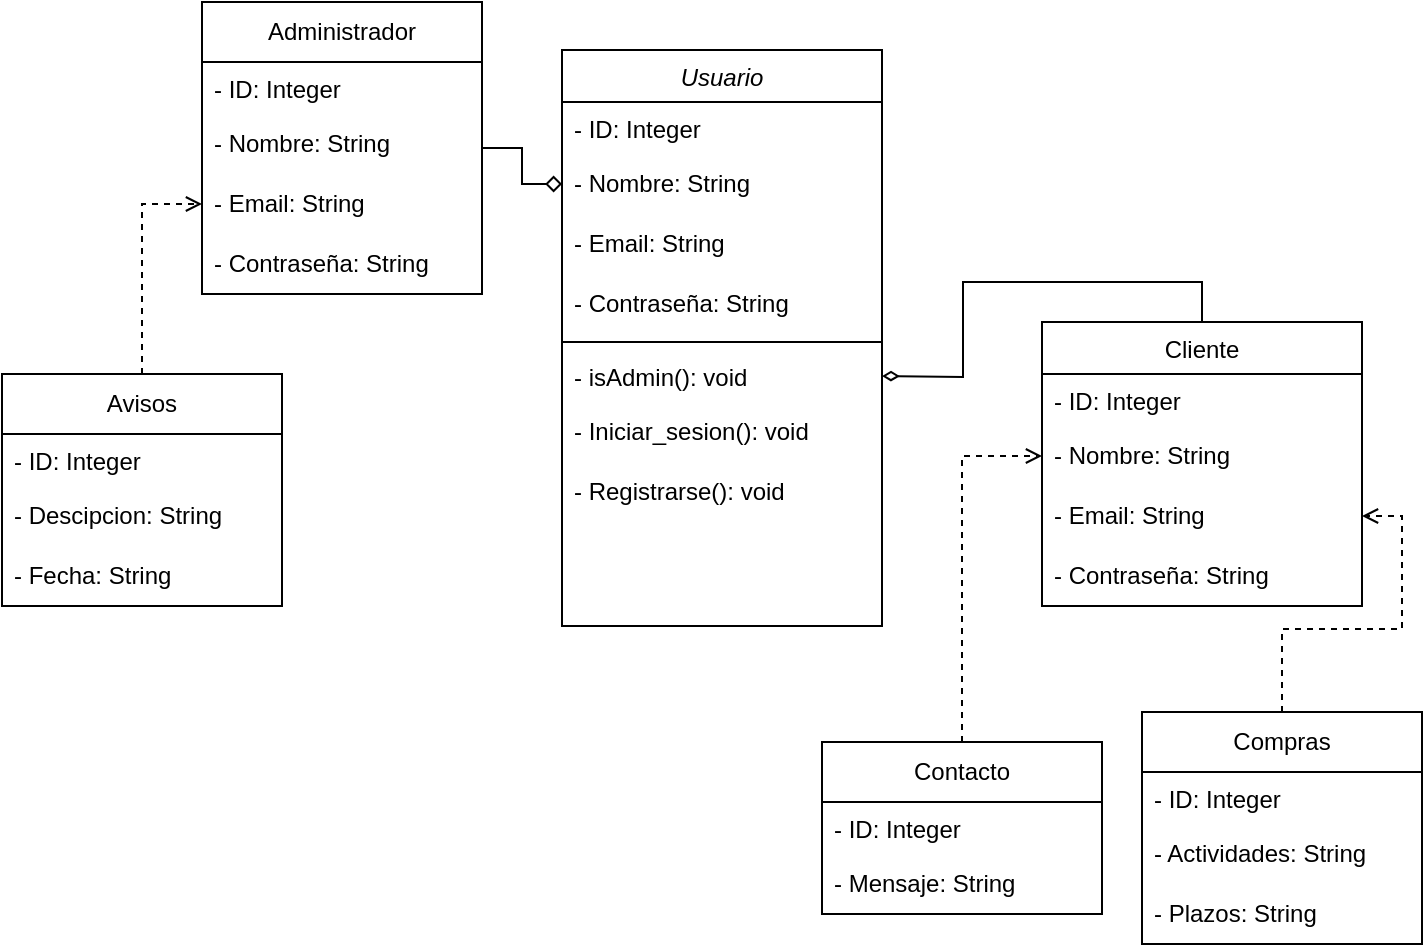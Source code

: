 <mxfile version="24.7.17">
  <diagram id="C5RBs43oDa-KdzZeNtuy" name="Page-1">
    <mxGraphModel dx="880" dy="468" grid="1" gridSize="10" guides="1" tooltips="1" connect="1" arrows="1" fold="1" page="1" pageScale="1" pageWidth="827" pageHeight="1169" math="0" shadow="0">
      <root>
        <mxCell id="WIyWlLk6GJQsqaUBKTNV-0" />
        <mxCell id="WIyWlLk6GJQsqaUBKTNV-1" parent="WIyWlLk6GJQsqaUBKTNV-0" />
        <mxCell id="zkfFHV4jXpPFQw0GAbJ--0" value="Usuario" style="swimlane;fontStyle=2;align=center;verticalAlign=top;childLayout=stackLayout;horizontal=1;startSize=26;horizontalStack=0;resizeParent=1;resizeLast=0;collapsible=1;marginBottom=0;rounded=0;shadow=0;strokeWidth=1;" parent="WIyWlLk6GJQsqaUBKTNV-1" vertex="1">
          <mxGeometry x="350" y="114" width="160" height="288" as="geometry">
            <mxRectangle x="230" y="140" width="160" height="26" as="alternateBounds" />
          </mxGeometry>
        </mxCell>
        <mxCell id="xCKa0ipeCqc7AowsJLKn-46" value="- ID: Integer" style="text;align=left;verticalAlign=top;spacingLeft=4;spacingRight=4;overflow=hidden;rotatable=0;points=[[0,0.5],[1,0.5]];portConstraint=eastwest;" parent="zkfFHV4jXpPFQw0GAbJ--0" vertex="1">
          <mxGeometry y="26" width="160" height="26" as="geometry" />
        </mxCell>
        <mxCell id="xCKa0ipeCqc7AowsJLKn-47" value="- Nombre: String" style="text;strokeColor=none;fillColor=none;align=left;verticalAlign=middle;spacingLeft=4;spacingRight=4;overflow=hidden;points=[[0,0.5],[1,0.5]];portConstraint=eastwest;rotatable=0;whiteSpace=wrap;html=1;" parent="zkfFHV4jXpPFQw0GAbJ--0" vertex="1">
          <mxGeometry y="52" width="160" height="30" as="geometry" />
        </mxCell>
        <mxCell id="xCKa0ipeCqc7AowsJLKn-48" value="- Email: String" style="text;strokeColor=none;fillColor=none;align=left;verticalAlign=middle;spacingLeft=4;spacingRight=4;overflow=hidden;points=[[0,0.5],[1,0.5]];portConstraint=eastwest;rotatable=0;whiteSpace=wrap;html=1;" parent="zkfFHV4jXpPFQw0GAbJ--0" vertex="1">
          <mxGeometry y="82" width="160" height="30" as="geometry" />
        </mxCell>
        <mxCell id="xCKa0ipeCqc7AowsJLKn-49" value="- Contraseña: String" style="text;strokeColor=none;fillColor=none;align=left;verticalAlign=middle;spacingLeft=4;spacingRight=4;overflow=hidden;points=[[0,0.5],[1,0.5]];portConstraint=eastwest;rotatable=0;whiteSpace=wrap;html=1;" parent="zkfFHV4jXpPFQw0GAbJ--0" vertex="1">
          <mxGeometry y="112" width="160" height="30" as="geometry" />
        </mxCell>
        <mxCell id="zkfFHV4jXpPFQw0GAbJ--4" value="" style="line;html=1;strokeWidth=1;align=left;verticalAlign=middle;spacingTop=-1;spacingLeft=3;spacingRight=3;rotatable=0;labelPosition=right;points=[];portConstraint=eastwest;" parent="zkfFHV4jXpPFQw0GAbJ--0" vertex="1">
          <mxGeometry y="142" width="160" height="8" as="geometry" />
        </mxCell>
        <mxCell id="xCKa0ipeCqc7AowsJLKn-1" value="- isAdmin(): void" style="text;align=left;verticalAlign=top;spacingLeft=4;spacingRight=4;overflow=hidden;rotatable=0;points=[[0,0.5],[1,0.5]];portConstraint=eastwest;" parent="zkfFHV4jXpPFQw0GAbJ--0" vertex="1">
          <mxGeometry y="150" width="160" height="26" as="geometry" />
        </mxCell>
        <mxCell id="xCKa0ipeCqc7AowsJLKn-34" value="- Iniciar_sesion(): void" style="text;strokeColor=none;fillColor=none;align=left;verticalAlign=middle;spacingLeft=4;spacingRight=4;overflow=hidden;points=[[0,0.5],[1,0.5]];portConstraint=eastwest;rotatable=0;whiteSpace=wrap;html=1;" parent="zkfFHV4jXpPFQw0GAbJ--0" vertex="1">
          <mxGeometry y="176" width="160" height="30" as="geometry" />
        </mxCell>
        <mxCell id="xCKa0ipeCqc7AowsJLKn-35" value="- Registrarse(): void" style="text;strokeColor=none;fillColor=none;align=left;verticalAlign=middle;spacingLeft=4;spacingRight=4;overflow=hidden;points=[[0,0.5],[1,0.5]];portConstraint=eastwest;rotatable=0;whiteSpace=wrap;html=1;" parent="zkfFHV4jXpPFQw0GAbJ--0" vertex="1">
          <mxGeometry y="206" width="160" height="30" as="geometry" />
        </mxCell>
        <mxCell id="xCKa0ipeCqc7AowsJLKn-3" style="edgeStyle=orthogonalEdgeStyle;rounded=0;orthogonalLoop=1;jettySize=auto;html=1;endArrow=diamondThin;endFill=0;exitX=0.5;exitY=0;exitDx=0;exitDy=0;entryX=1;entryY=0.5;entryDx=0;entryDy=0;" parent="WIyWlLk6GJQsqaUBKTNV-1" source="zkfFHV4jXpPFQw0GAbJ--6" edge="1">
          <mxGeometry relative="1" as="geometry">
            <mxPoint x="510" y="277" as="targetPoint" />
          </mxGeometry>
        </mxCell>
        <mxCell id="zkfFHV4jXpPFQw0GAbJ--6" value="Cliente" style="swimlane;fontStyle=0;align=center;verticalAlign=top;childLayout=stackLayout;horizontal=1;startSize=26;horizontalStack=0;resizeParent=1;resizeLast=0;collapsible=1;marginBottom=0;rounded=0;shadow=0;strokeWidth=1;" parent="WIyWlLk6GJQsqaUBKTNV-1" vertex="1">
          <mxGeometry x="590" y="250" width="160" height="142" as="geometry">
            <mxRectangle x="130" y="380" width="160" height="26" as="alternateBounds" />
          </mxGeometry>
        </mxCell>
        <mxCell id="xCKa0ipeCqc7AowsJLKn-42" value="- ID: Integer" style="text;align=left;verticalAlign=top;spacingLeft=4;spacingRight=4;overflow=hidden;rotatable=0;points=[[0,0.5],[1,0.5]];portConstraint=eastwest;" parent="zkfFHV4jXpPFQw0GAbJ--6" vertex="1">
          <mxGeometry y="26" width="160" height="26" as="geometry" />
        </mxCell>
        <mxCell id="xCKa0ipeCqc7AowsJLKn-43" value="- Nombre: String" style="text;strokeColor=none;fillColor=none;align=left;verticalAlign=middle;spacingLeft=4;spacingRight=4;overflow=hidden;points=[[0,0.5],[1,0.5]];portConstraint=eastwest;rotatable=0;whiteSpace=wrap;html=1;" parent="zkfFHV4jXpPFQw0GAbJ--6" vertex="1">
          <mxGeometry y="52" width="160" height="30" as="geometry" />
        </mxCell>
        <mxCell id="xCKa0ipeCqc7AowsJLKn-45" value="- Email: String" style="text;strokeColor=none;fillColor=none;align=left;verticalAlign=middle;spacingLeft=4;spacingRight=4;overflow=hidden;points=[[0,0.5],[1,0.5]];portConstraint=eastwest;rotatable=0;whiteSpace=wrap;html=1;" parent="zkfFHV4jXpPFQw0GAbJ--6" vertex="1">
          <mxGeometry y="82" width="160" height="30" as="geometry" />
        </mxCell>
        <mxCell id="UXZJ3JrZbIx_6nrmGlG5-0" value="- Contraseña: String" style="text;strokeColor=none;fillColor=none;align=left;verticalAlign=middle;spacingLeft=4;spacingRight=4;overflow=hidden;points=[[0,0.5],[1,0.5]];portConstraint=eastwest;rotatable=0;whiteSpace=wrap;html=1;" parent="zkfFHV4jXpPFQw0GAbJ--6" vertex="1">
          <mxGeometry y="112" width="160" height="30" as="geometry" />
        </mxCell>
        <mxCell id="xCKa0ipeCqc7AowsJLKn-25" style="edgeStyle=orthogonalEdgeStyle;rounded=0;orthogonalLoop=1;jettySize=auto;html=1;entryX=0;entryY=0.5;entryDx=0;entryDy=0;endArrow=open;endFill=0;dashed=1;exitX=0.5;exitY=0;exitDx=0;exitDy=0;" parent="WIyWlLk6GJQsqaUBKTNV-1" source="xCKa0ipeCqc7AowsJLKn-9" target="xCKa0ipeCqc7AowsJLKn-43" edge="1">
          <mxGeometry relative="1" as="geometry" />
        </mxCell>
        <mxCell id="xCKa0ipeCqc7AowsJLKn-9" value="Contacto" style="swimlane;fontStyle=0;childLayout=stackLayout;horizontal=1;startSize=30;horizontalStack=0;resizeParent=1;resizeParentMax=0;resizeLast=0;collapsible=1;marginBottom=0;whiteSpace=wrap;html=1;" parent="WIyWlLk6GJQsqaUBKTNV-1" vertex="1">
          <mxGeometry x="480" y="460" width="140" height="86" as="geometry" />
        </mxCell>
        <mxCell id="zAy5JhXT5gN1dP9ICcku-5" value="- ID: Integer" style="text;align=left;verticalAlign=top;spacingLeft=4;spacingRight=4;overflow=hidden;rotatable=0;points=[[0,0.5],[1,0.5]];portConstraint=eastwest;" parent="xCKa0ipeCqc7AowsJLKn-9" vertex="1">
          <mxGeometry y="30" width="140" height="26" as="geometry" />
        </mxCell>
        <mxCell id="xCKa0ipeCqc7AowsJLKn-12" value="- Mensaje: String" style="text;strokeColor=none;fillColor=none;align=left;verticalAlign=middle;spacingLeft=4;spacingRight=4;overflow=hidden;points=[[0,0.5],[1,0.5]];portConstraint=eastwest;rotatable=0;whiteSpace=wrap;html=1;" parent="xCKa0ipeCqc7AowsJLKn-9" vertex="1">
          <mxGeometry y="56" width="140" height="30" as="geometry" />
        </mxCell>
        <mxCell id="xCKa0ipeCqc7AowsJLKn-26" style="edgeStyle=orthogonalEdgeStyle;rounded=0;orthogonalLoop=1;jettySize=auto;html=1;exitX=0.5;exitY=0;exitDx=0;exitDy=0;entryX=1;entryY=0.5;entryDx=0;entryDy=0;endArrow=open;endFill=0;dashed=1;" parent="WIyWlLk6GJQsqaUBKTNV-1" source="xCKa0ipeCqc7AowsJLKn-13" target="xCKa0ipeCqc7AowsJLKn-45" edge="1">
          <mxGeometry relative="1" as="geometry" />
        </mxCell>
        <mxCell id="xCKa0ipeCqc7AowsJLKn-13" value="Compras" style="swimlane;fontStyle=0;childLayout=stackLayout;horizontal=1;startSize=30;horizontalStack=0;resizeParent=1;resizeParentMax=0;resizeLast=0;collapsible=1;marginBottom=0;whiteSpace=wrap;html=1;" parent="WIyWlLk6GJQsqaUBKTNV-1" vertex="1">
          <mxGeometry x="640" y="445" width="140" height="116" as="geometry" />
        </mxCell>
        <mxCell id="zAy5JhXT5gN1dP9ICcku-6" value="- ID: Integer" style="text;align=left;verticalAlign=top;spacingLeft=4;spacingRight=4;overflow=hidden;rotatable=0;points=[[0,0.5],[1,0.5]];portConstraint=eastwest;" parent="xCKa0ipeCqc7AowsJLKn-13" vertex="1">
          <mxGeometry y="30" width="140" height="26" as="geometry" />
        </mxCell>
        <mxCell id="xCKa0ipeCqc7AowsJLKn-14" value="- Actividades: String" style="text;strokeColor=none;fillColor=none;align=left;verticalAlign=middle;spacingLeft=4;spacingRight=4;overflow=hidden;points=[[0,0.5],[1,0.5]];portConstraint=eastwest;rotatable=0;whiteSpace=wrap;html=1;" parent="xCKa0ipeCqc7AowsJLKn-13" vertex="1">
          <mxGeometry y="56" width="140" height="30" as="geometry" />
        </mxCell>
        <mxCell id="xCKa0ipeCqc7AowsJLKn-15" value="- Plazos: String" style="text;strokeColor=none;fillColor=none;align=left;verticalAlign=middle;spacingLeft=4;spacingRight=4;overflow=hidden;points=[[0,0.5],[1,0.5]];portConstraint=eastwest;rotatable=0;whiteSpace=wrap;html=1;" parent="xCKa0ipeCqc7AowsJLKn-13" vertex="1">
          <mxGeometry y="86" width="140" height="30" as="geometry" />
        </mxCell>
        <mxCell id="xCKa0ipeCqc7AowsJLKn-28" style="edgeStyle=orthogonalEdgeStyle;rounded=0;orthogonalLoop=1;jettySize=auto;html=1;entryX=0;entryY=0.5;entryDx=0;entryDy=0;endArrow=open;endFill=0;dashed=1;" parent="WIyWlLk6GJQsqaUBKTNV-1" source="xCKa0ipeCqc7AowsJLKn-17" target="xCKa0ipeCqc7AowsJLKn-23" edge="1">
          <mxGeometry relative="1" as="geometry" />
        </mxCell>
        <mxCell id="xCKa0ipeCqc7AowsJLKn-17" value="Avisos" style="swimlane;fontStyle=0;childLayout=stackLayout;horizontal=1;startSize=30;horizontalStack=0;resizeParent=1;resizeParentMax=0;resizeLast=0;collapsible=1;marginBottom=0;whiteSpace=wrap;html=1;" parent="WIyWlLk6GJQsqaUBKTNV-1" vertex="1">
          <mxGeometry x="70" y="276" width="140" height="116" as="geometry" />
        </mxCell>
        <mxCell id="zAy5JhXT5gN1dP9ICcku-7" value="- ID: Integer" style="text;align=left;verticalAlign=top;spacingLeft=4;spacingRight=4;overflow=hidden;rotatable=0;points=[[0,0.5],[1,0.5]];portConstraint=eastwest;" parent="xCKa0ipeCqc7AowsJLKn-17" vertex="1">
          <mxGeometry y="30" width="140" height="26" as="geometry" />
        </mxCell>
        <mxCell id="xCKa0ipeCqc7AowsJLKn-18" value="- Descipcion: String" style="text;strokeColor=none;fillColor=none;align=left;verticalAlign=middle;spacingLeft=4;spacingRight=4;overflow=hidden;points=[[0,0.5],[1,0.5]];portConstraint=eastwest;rotatable=0;whiteSpace=wrap;html=1;" parent="xCKa0ipeCqc7AowsJLKn-17" vertex="1">
          <mxGeometry y="56" width="140" height="30" as="geometry" />
        </mxCell>
        <mxCell id="xCKa0ipeCqc7AowsJLKn-29" value="- Fecha: String" style="text;strokeColor=none;fillColor=none;align=left;verticalAlign=middle;spacingLeft=4;spacingRight=4;overflow=hidden;points=[[0,0.5],[1,0.5]];portConstraint=eastwest;rotatable=0;whiteSpace=wrap;html=1;" parent="xCKa0ipeCqc7AowsJLKn-17" vertex="1">
          <mxGeometry y="86" width="140" height="30" as="geometry" />
        </mxCell>
        <mxCell id="xCKa0ipeCqc7AowsJLKn-27" style="edgeStyle=orthogonalEdgeStyle;rounded=0;orthogonalLoop=1;jettySize=auto;html=1;entryX=0;entryY=0.5;entryDx=0;entryDy=0;endArrow=diamond;endFill=0;" parent="WIyWlLk6GJQsqaUBKTNV-1" source="xCKa0ipeCqc7AowsJLKn-21" target="xCKa0ipeCqc7AowsJLKn-47" edge="1">
          <mxGeometry relative="1" as="geometry" />
        </mxCell>
        <mxCell id="xCKa0ipeCqc7AowsJLKn-21" value="Administrador" style="swimlane;fontStyle=0;childLayout=stackLayout;horizontal=1;startSize=30;horizontalStack=0;resizeParent=1;resizeParentMax=0;resizeLast=0;collapsible=1;marginBottom=0;whiteSpace=wrap;html=1;" parent="WIyWlLk6GJQsqaUBKTNV-1" vertex="1">
          <mxGeometry x="170" y="90" width="140" height="146" as="geometry" />
        </mxCell>
        <mxCell id="xCKa0ipeCqc7AowsJLKn-37" value="- ID: Integer" style="text;align=left;verticalAlign=top;spacingLeft=4;spacingRight=4;overflow=hidden;rotatable=0;points=[[0,0.5],[1,0.5]];portConstraint=eastwest;" parent="xCKa0ipeCqc7AowsJLKn-21" vertex="1">
          <mxGeometry y="30" width="140" height="26" as="geometry" />
        </mxCell>
        <mxCell id="xCKa0ipeCqc7AowsJLKn-22" value="- Nombre: String" style="text;strokeColor=none;fillColor=none;align=left;verticalAlign=middle;spacingLeft=4;spacingRight=4;overflow=hidden;points=[[0,0.5],[1,0.5]];portConstraint=eastwest;rotatable=0;whiteSpace=wrap;html=1;" parent="xCKa0ipeCqc7AowsJLKn-21" vertex="1">
          <mxGeometry y="56" width="140" height="30" as="geometry" />
        </mxCell>
        <mxCell id="xCKa0ipeCqc7AowsJLKn-23" value="- Email: String" style="text;strokeColor=none;fillColor=none;align=left;verticalAlign=middle;spacingLeft=4;spacingRight=4;overflow=hidden;points=[[0,0.5],[1,0.5]];portConstraint=eastwest;rotatable=0;whiteSpace=wrap;html=1;" parent="xCKa0ipeCqc7AowsJLKn-21" vertex="1">
          <mxGeometry y="86" width="140" height="30" as="geometry" />
        </mxCell>
        <mxCell id="xCKa0ipeCqc7AowsJLKn-24" value="- Contraseña: String" style="text;strokeColor=none;fillColor=none;align=left;verticalAlign=middle;spacingLeft=4;spacingRight=4;overflow=hidden;points=[[0,0.5],[1,0.5]];portConstraint=eastwest;rotatable=0;whiteSpace=wrap;html=1;" parent="xCKa0ipeCqc7AowsJLKn-21" vertex="1">
          <mxGeometry y="116" width="140" height="30" as="geometry" />
        </mxCell>
      </root>
    </mxGraphModel>
  </diagram>
</mxfile>
